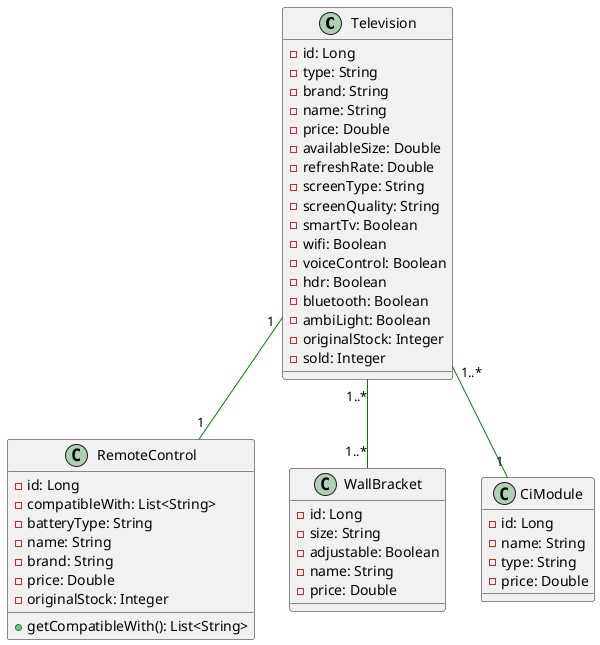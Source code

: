 @startuml
'https://plantuml.com/class-diagram

class Television {
-id: Long
-type: String
-brand: String
-name: String
-price: Double
-availableSize: Double
-refreshRate: Double
-screenType: String
-screenQuality: String
-smartTv: Boolean
-wifi: Boolean
-voiceControl: Boolean
-hdr: Boolean
-bluetooth: Boolean
-ambiLight: Boolean
-originalStock: Integer
-sold: Integer
}

class RemoteControl {
-id: Long
-compatibleWith: List<String>
-batteryType: String
-name: String
-brand: String
-price: Double
-originalStock: Integer
+getCompatibleWith(): List<String>
}

class WallBracket {
-id: Long
-size: String
-adjustable: Boolean
-name: String
-price: Double
}

class CiModule {
-id: Long
-name: String
-type: String
-price: Double
}

Television "1"-[#green]-"1" RemoteControl
Television "1..*"-[#green]-"1..*" WallBracket
Television "1..*"-[#green]-"1" CiModule


@enduml